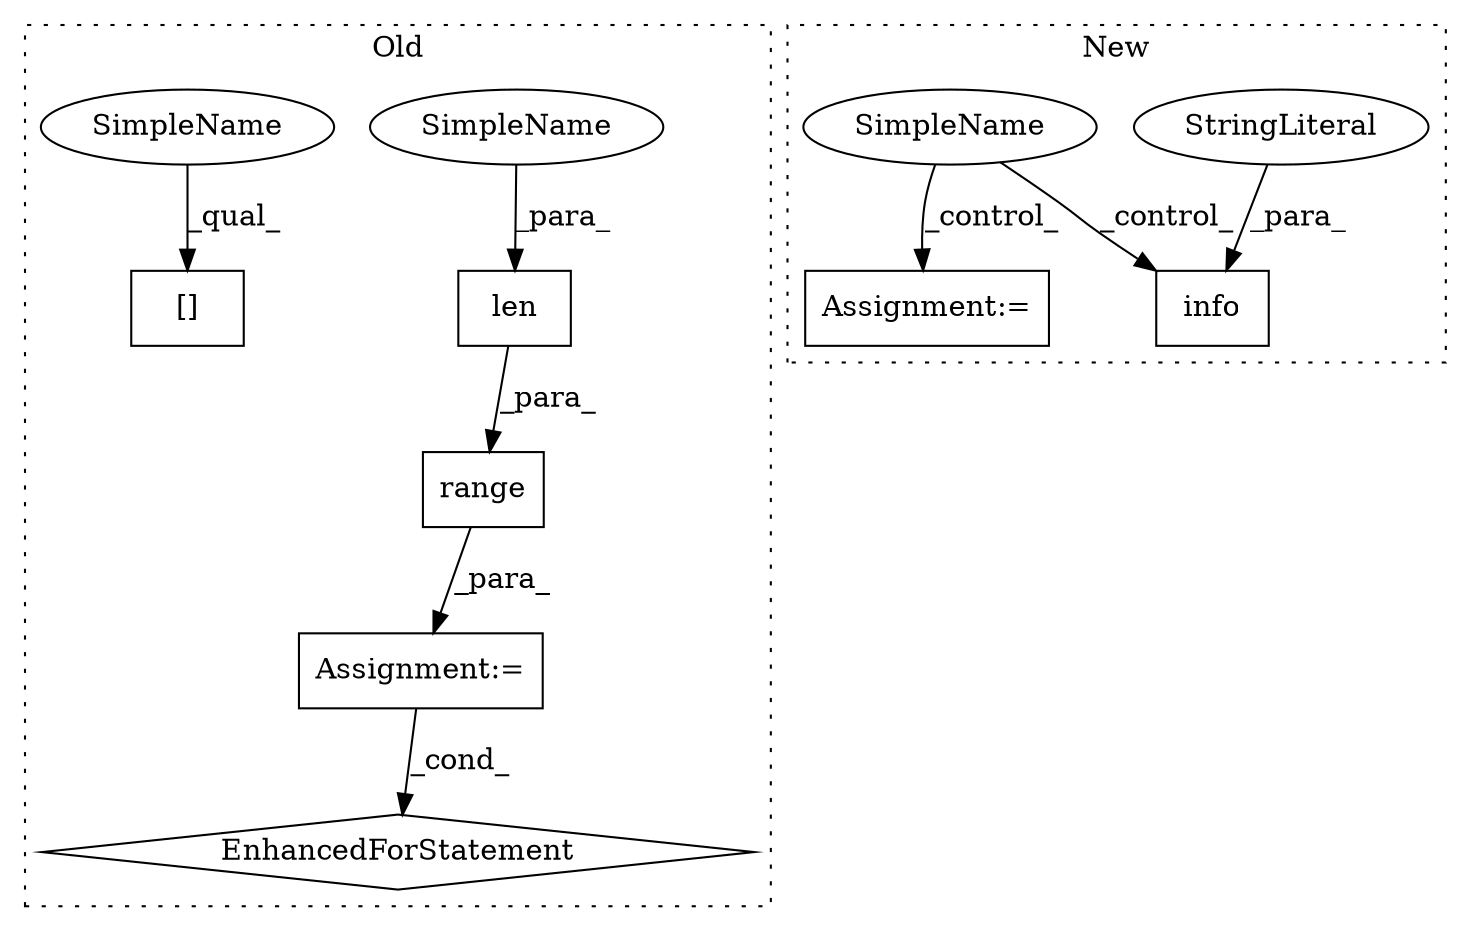 digraph G {
subgraph cluster0 {
1 [label="len" a="32" s="7912,7926" l="4,1" shape="box"];
4 [label="Assignment:=" a="7" s="7837,7928" l="61,2" shape="box"];
5 [label="EnhancedForStatement" a="70" s="7837,7928" l="61,2" shape="diamond"];
6 [label="range" a="32" s="7906,7927" l="6,1" shape="box"];
9 [label="[]" a="2" s="7973,7999" l="11,1" shape="box"];
10 [label="SimpleName" a="42" s="7916" l="10" shape="ellipse"];
11 [label="SimpleName" a="42" s="7973" l="10" shape="ellipse"];
label = "Old";
style="dotted";
}
subgraph cluster1 {
2 [label="info" a="32" s="7519,7568" l="5,1" shape="box"];
3 [label="StringLiteral" a="45" s="7524" l="44" shape="ellipse"];
7 [label="SimpleName" a="42" s="" l="" shape="ellipse"];
8 [label="Assignment:=" a="7" s="7498" l="4" shape="box"];
label = "New";
style="dotted";
}
1 -> 6 [label="_para_"];
3 -> 2 [label="_para_"];
4 -> 5 [label="_cond_"];
6 -> 4 [label="_para_"];
7 -> 8 [label="_control_"];
7 -> 2 [label="_control_"];
10 -> 1 [label="_para_"];
11 -> 9 [label="_qual_"];
}